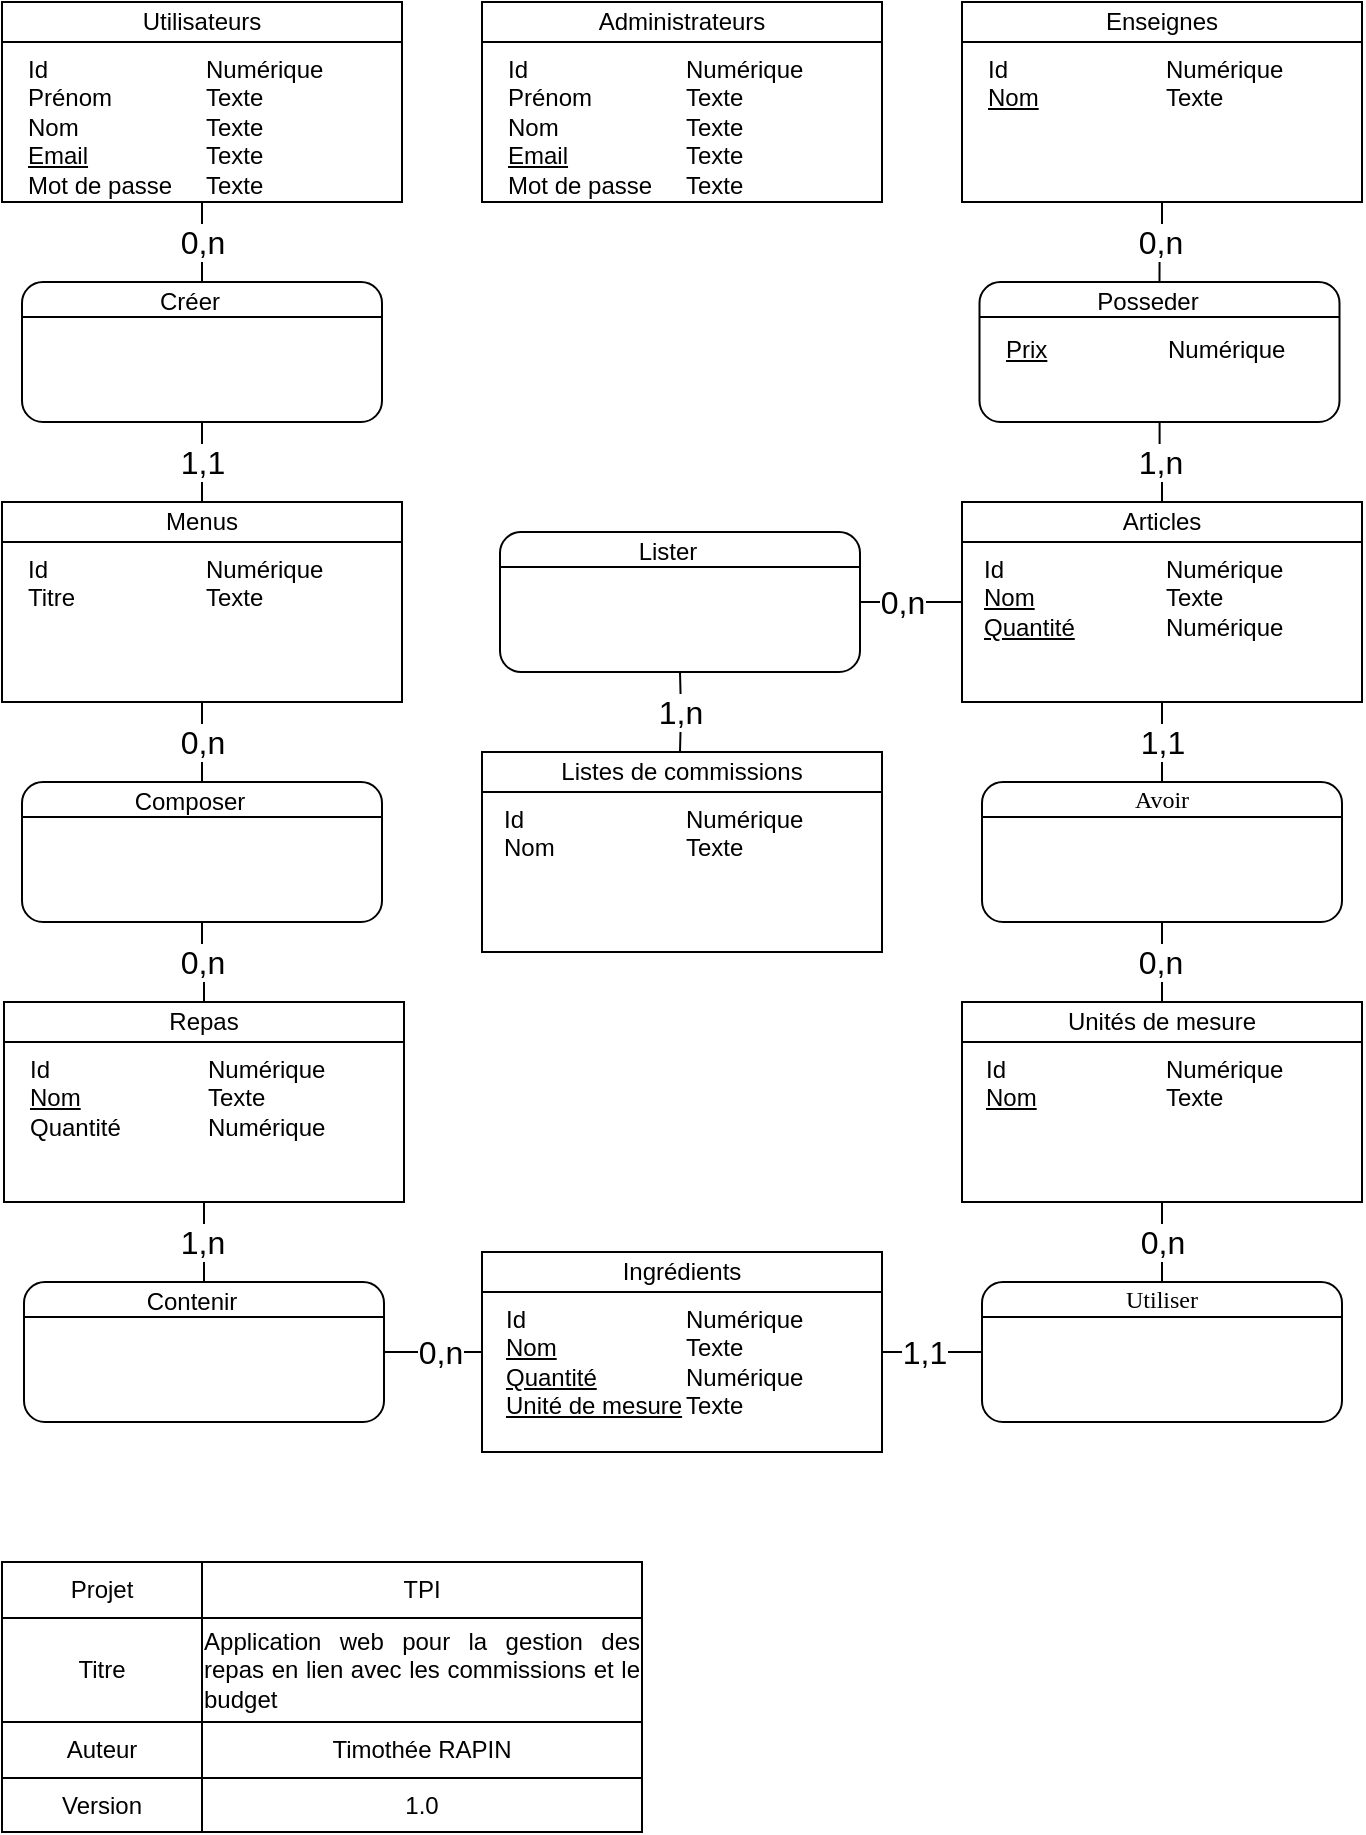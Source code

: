 <mxfile version="20.8.16" type="device"><diagram name="Page-1" id="2ca16b54-16f6-2749-3443-fa8db7711227"><mxGraphModel dx="1418" dy="828" grid="1" gridSize="10" guides="1" tooltips="1" connect="1" arrows="1" fold="1" page="1" pageScale="1" pageWidth="1100" pageHeight="850" background="#ffffff" math="0" shadow="0"><root><mxCell id="0"/><mxCell id="1" parent="0"/><mxCell id="T0Hc3pSAEqjk6suuljC6-1" value="" style="shape=table;html=1;whiteSpace=wrap;startSize=0;container=1;collapsible=0;childLayout=tableLayout;" parent="1" vertex="1"><mxGeometry x="40" y="800" width="320" height="135" as="geometry"/></mxCell><mxCell id="T0Hc3pSAEqjk6suuljC6-2" value="" style="shape=partialRectangle;html=1;whiteSpace=wrap;collapsible=0;dropTarget=0;pointerEvents=0;fillColor=none;top=0;left=0;bottom=0;right=0;points=[[0,0.5],[1,0.5]];portConstraint=eastwest;" parent="T0Hc3pSAEqjk6suuljC6-1" vertex="1"><mxGeometry width="320" height="28" as="geometry"/></mxCell><mxCell id="T0Hc3pSAEqjk6suuljC6-3" value="Projet" style="shape=partialRectangle;html=1;whiteSpace=wrap;connectable=0;overflow=hidden;fillColor=none;top=0;left=0;bottom=0;right=0;" parent="T0Hc3pSAEqjk6suuljC6-2" vertex="1"><mxGeometry width="100" height="28" as="geometry"><mxRectangle width="100" height="28" as="alternateBounds"/></mxGeometry></mxCell><mxCell id="T0Hc3pSAEqjk6suuljC6-4" value="TPI" style="shape=partialRectangle;html=1;whiteSpace=wrap;connectable=0;overflow=hidden;fillColor=none;top=0;left=0;bottom=0;right=0;" parent="T0Hc3pSAEqjk6suuljC6-2" vertex="1"><mxGeometry x="100" width="220" height="28" as="geometry"><mxRectangle width="220" height="28" as="alternateBounds"/></mxGeometry></mxCell><mxCell id="T0Hc3pSAEqjk6suuljC6-5" value="" style="shape=partialRectangle;html=1;whiteSpace=wrap;collapsible=0;dropTarget=0;pointerEvents=0;fillColor=none;top=0;left=0;bottom=0;right=0;points=[[0,0.5],[1,0.5]];portConstraint=eastwest;" parent="T0Hc3pSAEqjk6suuljC6-1" vertex="1"><mxGeometry y="28" width="320" height="52" as="geometry"/></mxCell><mxCell id="T0Hc3pSAEqjk6suuljC6-6" value="Titre" style="shape=partialRectangle;html=1;whiteSpace=wrap;connectable=0;overflow=hidden;fillColor=none;top=0;left=0;bottom=0;right=0;" parent="T0Hc3pSAEqjk6suuljC6-5" vertex="1"><mxGeometry width="100" height="52" as="geometry"><mxRectangle width="100" height="52" as="alternateBounds"/></mxGeometry></mxCell><mxCell id="T0Hc3pSAEqjk6suuljC6-7" value="&lt;div style=&quot;text-align: justify;&quot;&gt;&lt;span style=&quot;font-family: WordVisi_MSFontService, Arial, Arial_EmbeddedFont, Arial_MSFontService, sans-serif; background-color: initial;&quot;&gt;A&lt;/span&gt;&lt;span style=&quot;background-color: initial; font-family: WordVisi_MSFontService, Arial, Arial_EmbeddedFont, Arial_MSFontService, sans-serif;&quot;&gt;pplication web pour la gestion des repas en lien avec les commissions et le budget&lt;/span&gt;&lt;/div&gt;&lt;div style=&quot;text-align: justify;&quot;&gt;&lt;/div&gt;" style="shape=partialRectangle;html=1;whiteSpace=wrap;connectable=0;overflow=hidden;fillColor=none;top=0;left=0;bottom=0;right=0;" parent="T0Hc3pSAEqjk6suuljC6-5" vertex="1"><mxGeometry x="100" width="220" height="52" as="geometry"><mxRectangle width="220" height="52" as="alternateBounds"/></mxGeometry></mxCell><mxCell id="T0Hc3pSAEqjk6suuljC6-8" value="" style="shape=partialRectangle;html=1;whiteSpace=wrap;collapsible=0;dropTarget=0;pointerEvents=0;fillColor=none;top=0;left=0;bottom=0;right=0;points=[[0,0.5],[1,0.5]];portConstraint=eastwest;" parent="T0Hc3pSAEqjk6suuljC6-1" vertex="1"><mxGeometry y="80" width="320" height="28" as="geometry"/></mxCell><mxCell id="T0Hc3pSAEqjk6suuljC6-9" value="Auteur" style="shape=partialRectangle;html=1;whiteSpace=wrap;connectable=0;overflow=hidden;fillColor=none;top=0;left=0;bottom=0;right=0;" parent="T0Hc3pSAEqjk6suuljC6-8" vertex="1"><mxGeometry width="100" height="28" as="geometry"><mxRectangle width="100" height="28" as="alternateBounds"/></mxGeometry></mxCell><mxCell id="T0Hc3pSAEqjk6suuljC6-10" value="Timothée RAPIN" style="shape=partialRectangle;html=1;whiteSpace=wrap;connectable=0;overflow=hidden;fillColor=none;top=0;left=0;bottom=0;right=0;" parent="T0Hc3pSAEqjk6suuljC6-8" vertex="1"><mxGeometry x="100" width="220" height="28" as="geometry"><mxRectangle width="220" height="28" as="alternateBounds"/></mxGeometry></mxCell><mxCell id="T0Hc3pSAEqjk6suuljC6-11" value="" style="shape=partialRectangle;html=1;whiteSpace=wrap;collapsible=0;dropTarget=0;pointerEvents=0;fillColor=none;top=0;left=0;bottom=0;right=0;points=[[0,0.5],[1,0.5]];portConstraint=eastwest;" parent="T0Hc3pSAEqjk6suuljC6-1" vertex="1"><mxGeometry y="108" width="320" height="27" as="geometry"/></mxCell><mxCell id="T0Hc3pSAEqjk6suuljC6-12" value="Version" style="shape=partialRectangle;html=1;whiteSpace=wrap;connectable=0;overflow=hidden;fillColor=none;top=0;left=0;bottom=0;right=0;" parent="T0Hc3pSAEqjk6suuljC6-11" vertex="1"><mxGeometry width="100" height="27" as="geometry"><mxRectangle width="100" height="27" as="alternateBounds"/></mxGeometry></mxCell><mxCell id="T0Hc3pSAEqjk6suuljC6-13" value="1.0" style="shape=partialRectangle;html=1;whiteSpace=wrap;connectable=0;overflow=hidden;fillColor=none;top=0;left=0;bottom=0;right=0;" parent="T0Hc3pSAEqjk6suuljC6-11" vertex="1"><mxGeometry x="100" width="220" height="27" as="geometry"><mxRectangle width="220" height="27" as="alternateBounds"/></mxGeometry></mxCell><mxCell id="aRJiCMAHgyl49m0SlckX-1" value="&lt;div style=&quot;box-sizing: border-box ; width: 100% ; padding: 2px&quot;&gt;&lt;br&gt;&lt;/div&gt;" style="verticalAlign=top;align=center;overflow=fill;html=1;rounded=0;shadow=0;comic=0;labelBackgroundColor=none;strokeColor=#000000;strokeWidth=1;fillColor=#ffffff;fontFamily=Verdana;fontSize=12;fontColor=#000000;" parent="1" vertex="1"><mxGeometry x="40" y="20" width="200" height="100" as="geometry"/></mxCell><mxCell id="aRJiCMAHgyl49m0SlckX-2" value="Utilisateurs" style="rounded=0;whiteSpace=wrap;html=1;" parent="1" vertex="1"><mxGeometry x="40" y="20" width="200" height="20" as="geometry"/></mxCell><mxCell id="aRJiCMAHgyl49m0SlckX-3" value="Id&lt;br style=&quot;border-color: var(--border-color);&quot;&gt;Prénom&lt;br style=&quot;border-color: var(--border-color);&quot;&gt;Nom&lt;br style=&quot;border-color: var(--border-color);&quot;&gt;&lt;u style=&quot;border-color: var(--border-color);&quot;&gt;Email&lt;/u&gt;&lt;br style=&quot;border-color: var(--border-color);&quot;&gt;Mot de passe" style="text;html=1;strokeColor=none;fillColor=none;align=left;verticalAlign=top;whiteSpace=wrap;rounded=0;" parent="1" vertex="1"><mxGeometry x="51" y="40" width="90" height="60" as="geometry"/></mxCell><mxCell id="aRJiCMAHgyl49m0SlckX-4" value="Numérique&lt;br style=&quot;border-color: var(--border-color);&quot;&gt;Texte&lt;br style=&quot;border-color: var(--border-color);&quot;&gt;Texte&lt;br style=&quot;border-color: var(--border-color);&quot;&gt;Texte&lt;br style=&quot;border-color: var(--border-color);&quot;&gt;Texte" style="text;html=1;strokeColor=none;fillColor=none;align=left;verticalAlign=top;whiteSpace=wrap;rounded=0;" parent="1" vertex="1"><mxGeometry x="140" y="40" width="100" height="50" as="geometry"/></mxCell><mxCell id="aRJiCMAHgyl49m0SlckX-5" value="&lt;div style=&quot;box-sizing: border-box ; width: 100% ; padding: 2px&quot;&gt;&lt;br&gt;&lt;/div&gt;" style="verticalAlign=top;align=center;overflow=fill;html=1;rounded=0;shadow=0;comic=0;labelBackgroundColor=none;strokeColor=#000000;strokeWidth=1;fillColor=#ffffff;fontFamily=Verdana;fontSize=12;fontColor=#000000;" parent="1" vertex="1"><mxGeometry x="280" y="20" width="200" height="100" as="geometry"/></mxCell><mxCell id="aRJiCMAHgyl49m0SlckX-6" value="Administrateurs" style="rounded=0;whiteSpace=wrap;html=1;" parent="1" vertex="1"><mxGeometry x="280" y="20" width="200" height="20" as="geometry"/></mxCell><mxCell id="aRJiCMAHgyl49m0SlckX-7" value="Id&lt;br style=&quot;border-color: var(--border-color);&quot;&gt;Prénom&lt;br style=&quot;border-color: var(--border-color);&quot;&gt;Nom&lt;br style=&quot;border-color: var(--border-color);&quot;&gt;&lt;u style=&quot;border-color: var(--border-color);&quot;&gt;Email&lt;/u&gt;&lt;br style=&quot;border-color: var(--border-color);&quot;&gt;Mot de passe" style="text;html=1;strokeColor=none;fillColor=none;align=left;verticalAlign=top;whiteSpace=wrap;rounded=0;" parent="1" vertex="1"><mxGeometry x="291" y="40" width="90" height="60" as="geometry"/></mxCell><mxCell id="aRJiCMAHgyl49m0SlckX-8" value="Numérique&lt;br style=&quot;border-color: var(--border-color);&quot;&gt;Texte&lt;br style=&quot;border-color: var(--border-color);&quot;&gt;Texte&lt;br style=&quot;border-color: var(--border-color);&quot;&gt;Texte&lt;br style=&quot;border-color: var(--border-color);&quot;&gt;Texte" style="text;html=1;strokeColor=none;fillColor=none;align=left;verticalAlign=top;whiteSpace=wrap;rounded=0;" parent="1" vertex="1"><mxGeometry x="380" y="40" width="100" height="50" as="geometry"/></mxCell><mxCell id="aRJiCMAHgyl49m0SlckX-9" value="&lt;div style=&quot;box-sizing: border-box ; width: 100% ; padding: 2px&quot;&gt;&lt;br&gt;&lt;/div&gt;" style="verticalAlign=top;align=center;overflow=fill;html=1;rounded=0;shadow=0;comic=0;labelBackgroundColor=none;strokeColor=#000000;strokeWidth=1;fillColor=#ffffff;fontFamily=Verdana;fontSize=12;fontColor=#000000;" parent="1" vertex="1"><mxGeometry x="40" y="270" width="200" height="100" as="geometry"/></mxCell><mxCell id="aRJiCMAHgyl49m0SlckX-10" value="Menus" style="rounded=0;whiteSpace=wrap;html=1;" parent="1" vertex="1"><mxGeometry x="40" y="270" width="200" height="20" as="geometry"/></mxCell><mxCell id="aRJiCMAHgyl49m0SlckX-11" value="Id&lt;br&gt;Titre" style="text;html=1;strokeColor=none;fillColor=none;align=left;verticalAlign=top;whiteSpace=wrap;rounded=0;" parent="1" vertex="1"><mxGeometry x="51" y="290" width="90" height="60" as="geometry"/></mxCell><mxCell id="aRJiCMAHgyl49m0SlckX-12" value="Numérique&lt;br&gt;Texte" style="text;html=1;strokeColor=none;fillColor=none;align=left;verticalAlign=top;whiteSpace=wrap;rounded=0;" parent="1" vertex="1"><mxGeometry x="140" y="290" width="100" height="50" as="geometry"/></mxCell><mxCell id="aRJiCMAHgyl49m0SlckX-23" style="edgeStyle=orthogonalEdgeStyle;html=1;labelBackgroundColor=none;startArrow=none;endArrow=none;fontFamily=Verdana;fontSize=12;align=left;entryX=0.5;entryY=0;entryDx=0;entryDy=0;startFill=0;endFill=0;rounded=0;exitX=0.5;exitY=1;exitDx=0;exitDy=0;" parent="1" source="aRJiCMAHgyl49m0SlckX-1" target="aRJiCMAHgyl49m0SlckX-25" edge="1"><mxGeometry relative="1" as="geometry"><mxPoint x="290" y="345" as="targetPoint"/><mxPoint x="140" y="120" as="sourcePoint"/></mxGeometry></mxCell><mxCell id="aRJiCMAHgyl49m0SlckX-24" value="0,n" style="text;html=1;resizable=0;points=[];align=center;verticalAlign=middle;labelBackgroundColor=#ffffff;direction=south;fontSize=16;" parent="aRJiCMAHgyl49m0SlckX-23" vertex="1" connectable="0"><mxGeometry x="-0.77" y="-1" relative="1" as="geometry"><mxPoint x="1" y="15" as="offset"/></mxGeometry></mxCell><mxCell id="aRJiCMAHgyl49m0SlckX-25" value="&lt;div style=&quot;box-sizing: border-box ; width: 100% ; padding: 2px&quot;&gt;&lt;br&gt;&lt;/div&gt;" style="verticalAlign=top;align=center;overflow=fill;html=1;rounded=1;shadow=0;comic=0;labelBackgroundColor=none;strokeColor=#000000;strokeWidth=1;fillColor=#ffffff;fontFamily=Verdana;fontSize=12;fontColor=#000000;" parent="1" vertex="1"><mxGeometry x="50" y="160" width="180" height="70" as="geometry"/></mxCell><mxCell id="aRJiCMAHgyl49m0SlckX-26" value="" style="edgeStyle=orthogonalEdgeStyle;rounded=0;orthogonalLoop=1;jettySize=auto;html=1;startArrow=none;startFill=0;endArrow=none;endFill=0;exitX=0.5;exitY=0;exitDx=0;exitDy=0;" parent="1" source="aRJiCMAHgyl49m0SlckX-9" target="aRJiCMAHgyl49m0SlckX-25" edge="1"><mxGeometry relative="1" as="geometry"><mxPoint x="560" y="340" as="sourcePoint"/></mxGeometry></mxCell><mxCell id="aRJiCMAHgyl49m0SlckX-27" value="1,1" style="text;html=1;resizable=0;points=[];align=center;verticalAlign=middle;labelBackgroundColor=#ffffff;fontSize=16;" parent="aRJiCMAHgyl49m0SlckX-26" vertex="1" connectable="0"><mxGeometry x="-0.646" relative="1" as="geometry"><mxPoint y="-13" as="offset"/></mxGeometry></mxCell><mxCell id="aRJiCMAHgyl49m0SlckX-30" value="" style="endArrow=none;html=1;entryX=1;entryY=0.25;entryDx=0;entryDy=0;exitX=0;exitY=0.25;exitDx=0;exitDy=0;" parent="1" source="aRJiCMAHgyl49m0SlckX-25" target="aRJiCMAHgyl49m0SlckX-25" edge="1"><mxGeometry width="50" height="50" relative="1" as="geometry"><mxPoint x="-230" y="310" as="sourcePoint"/><mxPoint x="-180" y="260" as="targetPoint"/></mxGeometry></mxCell><mxCell id="aRJiCMAHgyl49m0SlckX-31" value="Créer" style="text;html=1;strokeColor=none;fillColor=none;align=center;verticalAlign=middle;whiteSpace=wrap;rounded=0;" parent="1" vertex="1"><mxGeometry x="74" y="160" width="120" height="20" as="geometry"/></mxCell><mxCell id="hW3bfnnG4_40cVBDpzVv-1" value="&lt;div style=&quot;box-sizing: border-box ; width: 100% ; padding: 2px&quot;&gt;&lt;br&gt;&lt;/div&gt;" style="verticalAlign=top;align=center;overflow=fill;html=1;rounded=0;shadow=0;comic=0;labelBackgroundColor=none;strokeColor=#000000;strokeWidth=1;fillColor=#ffffff;fontFamily=Verdana;fontSize=12;fontColor=#000000;" parent="1" vertex="1"><mxGeometry x="520" y="270" width="200" height="100" as="geometry"/></mxCell><mxCell id="hW3bfnnG4_40cVBDpzVv-2" value="Articles" style="rounded=0;whiteSpace=wrap;html=1;" parent="1" vertex="1"><mxGeometry x="520" y="270" width="200" height="20" as="geometry"/></mxCell><mxCell id="hW3bfnnG4_40cVBDpzVv-3" value="Id&lt;br style=&quot;border-color: var(--border-color);&quot;&gt;&lt;u&gt;Nom&lt;br&gt;Quantité&lt;br&gt;&lt;/u&gt;" style="text;html=1;strokeColor=none;fillColor=none;align=left;verticalAlign=top;whiteSpace=wrap;rounded=0;" parent="1" vertex="1"><mxGeometry x="529" y="290" width="92" height="60" as="geometry"/></mxCell><mxCell id="hW3bfnnG4_40cVBDpzVv-4" value="Numérique&lt;br style=&quot;border-color: var(--border-color);&quot;&gt;Texte&lt;br style=&quot;border-color: var(--border-color);&quot;&gt;Numérique" style="text;html=1;strokeColor=none;fillColor=none;align=left;verticalAlign=top;whiteSpace=wrap;rounded=0;" parent="1" vertex="1"><mxGeometry x="620" y="290" width="100" height="50" as="geometry"/></mxCell><mxCell id="hW3bfnnG4_40cVBDpzVv-5" value="&lt;div style=&quot;box-sizing: border-box ; width: 100% ; padding: 2px&quot;&gt;&lt;br&gt;&lt;/div&gt;" style="verticalAlign=top;align=center;overflow=fill;html=1;rounded=0;shadow=0;comic=0;labelBackgroundColor=none;strokeColor=#000000;strokeWidth=1;fillColor=#ffffff;fontFamily=Verdana;fontSize=12;fontColor=#000000;" parent="1" vertex="1"><mxGeometry x="520" y="20" width="200" height="100" as="geometry"/></mxCell><mxCell id="hW3bfnnG4_40cVBDpzVv-6" value="Enseignes" style="rounded=0;whiteSpace=wrap;html=1;" parent="1" vertex="1"><mxGeometry x="520" y="20" width="200" height="20" as="geometry"/></mxCell><mxCell id="hW3bfnnG4_40cVBDpzVv-7" value="Id&lt;br style=&quot;border-color: var(--border-color);&quot;&gt;&lt;u&gt;Nom&lt;br&gt;&lt;/u&gt;" style="text;html=1;strokeColor=none;fillColor=none;align=left;verticalAlign=top;whiteSpace=wrap;rounded=0;" parent="1" vertex="1"><mxGeometry x="531" y="40" width="90" height="60" as="geometry"/></mxCell><mxCell id="hW3bfnnG4_40cVBDpzVv-8" value="Numérique&lt;br style=&quot;border-color: var(--border-color);&quot;&gt;Texte" style="text;html=1;strokeColor=none;fillColor=none;align=left;verticalAlign=top;whiteSpace=wrap;rounded=0;" parent="1" vertex="1"><mxGeometry x="620" y="40" width="100" height="50" as="geometry"/></mxCell><mxCell id="hW3bfnnG4_40cVBDpzVv-9" value="&lt;div style=&quot;box-sizing: border-box ; width: 100% ; padding: 2px&quot;&gt;&lt;br&gt;&lt;/div&gt;" style="verticalAlign=top;align=center;overflow=fill;html=1;rounded=0;shadow=0;comic=0;labelBackgroundColor=none;strokeColor=#000000;strokeWidth=1;fillColor=#ffffff;fontFamily=Verdana;fontSize=12;fontColor=#000000;" parent="1" vertex="1"><mxGeometry x="280" y="645" width="200" height="100" as="geometry"/></mxCell><mxCell id="hW3bfnnG4_40cVBDpzVv-10" value="Ingrédients" style="rounded=0;whiteSpace=wrap;html=1;" parent="1" vertex="1"><mxGeometry x="280" y="645" width="200" height="20" as="geometry"/></mxCell><mxCell id="hW3bfnnG4_40cVBDpzVv-11" value="Id&lt;br style=&quot;border-color: var(--border-color);&quot;&gt;&lt;u&gt;Nom&lt;br&gt;Quantité&lt;br&gt;Unité de mesure&lt;br&gt;&lt;/u&gt;" style="text;html=1;strokeColor=none;fillColor=none;align=left;verticalAlign=top;whiteSpace=wrap;rounded=0;" parent="1" vertex="1"><mxGeometry x="290" y="665" width="91" height="60" as="geometry"/></mxCell><mxCell id="hW3bfnnG4_40cVBDpzVv-12" value="Numérique&lt;br style=&quot;border-color: var(--border-color);&quot;&gt;Texte&lt;br style=&quot;border-color: var(--border-color);&quot;&gt;Numérique&lt;br&gt;Texte" style="text;html=1;strokeColor=none;fillColor=none;align=left;verticalAlign=top;whiteSpace=wrap;rounded=0;" parent="1" vertex="1"><mxGeometry x="380" y="665" width="100" height="50" as="geometry"/></mxCell><mxCell id="hW3bfnnG4_40cVBDpzVv-13" value="&lt;div style=&quot;box-sizing: border-box ; width: 100% ; padding: 2px&quot;&gt;&lt;br&gt;&lt;/div&gt;" style="verticalAlign=top;align=center;overflow=fill;html=1;rounded=0;shadow=0;comic=0;labelBackgroundColor=none;strokeColor=#000000;strokeWidth=1;fillColor=#ffffff;fontFamily=Verdana;fontSize=12;fontColor=#000000;" parent="1" vertex="1"><mxGeometry x="41" y="520" width="200" height="100" as="geometry"/></mxCell><mxCell id="hW3bfnnG4_40cVBDpzVv-14" value="Repas" style="rounded=0;whiteSpace=wrap;html=1;" parent="1" vertex="1"><mxGeometry x="41" y="520" width="200" height="20" as="geometry"/></mxCell><mxCell id="hW3bfnnG4_40cVBDpzVv-15" value="Id&lt;br style=&quot;border-color: var(--border-color);&quot;&gt;&lt;u&gt;Nom&lt;/u&gt;&lt;br&gt;Quantité" style="text;html=1;strokeColor=none;fillColor=none;align=left;verticalAlign=top;whiteSpace=wrap;rounded=0;" parent="1" vertex="1"><mxGeometry x="52" y="540" width="90" height="60" as="geometry"/></mxCell><mxCell id="hW3bfnnG4_40cVBDpzVv-16" value="Numérique&lt;br style=&quot;border-color: var(--border-color);&quot;&gt;Texte&lt;br style=&quot;border-color: var(--border-color);&quot;&gt;Numérique" style="text;html=1;strokeColor=none;fillColor=none;align=left;verticalAlign=top;whiteSpace=wrap;rounded=0;" parent="1" vertex="1"><mxGeometry x="141" y="540" width="100" height="50" as="geometry"/></mxCell><mxCell id="hW3bfnnG4_40cVBDpzVv-17" style="edgeStyle=orthogonalEdgeStyle;html=1;labelBackgroundColor=none;startArrow=none;endArrow=none;fontFamily=Verdana;fontSize=12;align=left;entryX=0.5;entryY=0;entryDx=0;entryDy=0;startFill=0;endFill=0;rounded=0;exitX=0.5;exitY=1;exitDx=0;exitDy=0;" parent="1" source="aRJiCMAHgyl49m0SlckX-9" target="hW3bfnnG4_40cVBDpzVv-19" edge="1"><mxGeometry relative="1" as="geometry"><mxPoint x="291" y="670" as="targetPoint"/><mxPoint x="150" y="460" as="sourcePoint"/></mxGeometry></mxCell><mxCell id="hW3bfnnG4_40cVBDpzVv-18" value="0,n" style="text;html=1;resizable=0;points=[];align=center;verticalAlign=middle;labelBackgroundColor=#ffffff;direction=south;fontSize=16;" parent="hW3bfnnG4_40cVBDpzVv-17" vertex="1" connectable="0"><mxGeometry x="-0.77" y="-1" relative="1" as="geometry"><mxPoint x="1" y="15" as="offset"/></mxGeometry></mxCell><mxCell id="hW3bfnnG4_40cVBDpzVv-19" value="&lt;div style=&quot;box-sizing: border-box ; width: 100% ; padding: 2px&quot;&gt;&lt;br&gt;&lt;/div&gt;" style="verticalAlign=top;align=center;overflow=fill;html=1;rounded=1;shadow=0;comic=0;labelBackgroundColor=none;strokeColor=#000000;strokeWidth=1;fillColor=#ffffff;fontFamily=Verdana;fontSize=12;fontColor=#000000;" parent="1" vertex="1"><mxGeometry x="50" y="410" width="180" height="70" as="geometry"/></mxCell><mxCell id="hW3bfnnG4_40cVBDpzVv-20" value="" style="edgeStyle=orthogonalEdgeStyle;rounded=0;orthogonalLoop=1;jettySize=auto;html=1;startArrow=none;startFill=0;endArrow=none;endFill=0;exitX=0.5;exitY=0;exitDx=0;exitDy=0;" parent="1" source="hW3bfnnG4_40cVBDpzVv-14" target="hW3bfnnG4_40cVBDpzVv-19" edge="1"><mxGeometry relative="1" as="geometry"><mxPoint x="141" y="650" as="sourcePoint"/></mxGeometry></mxCell><mxCell id="hW3bfnnG4_40cVBDpzVv-21" value="0,n" style="text;html=1;resizable=0;points=[];align=center;verticalAlign=middle;labelBackgroundColor=#ffffff;fontSize=16;" parent="hW3bfnnG4_40cVBDpzVv-20" vertex="1" connectable="0"><mxGeometry x="-0.646" relative="1" as="geometry"><mxPoint x="-1" y="-13" as="offset"/></mxGeometry></mxCell><mxCell id="hW3bfnnG4_40cVBDpzVv-22" value="" style="endArrow=none;html=1;entryX=1;entryY=0.25;entryDx=0;entryDy=0;exitX=0;exitY=0.25;exitDx=0;exitDy=0;" parent="1" source="hW3bfnnG4_40cVBDpzVv-19" target="hW3bfnnG4_40cVBDpzVv-19" edge="1"><mxGeometry width="50" height="50" relative="1" as="geometry"><mxPoint x="-230" y="560" as="sourcePoint"/><mxPoint x="-180" y="510" as="targetPoint"/></mxGeometry></mxCell><mxCell id="hW3bfnnG4_40cVBDpzVv-23" value="Composer" style="text;html=1;strokeColor=none;fillColor=none;align=center;verticalAlign=middle;whiteSpace=wrap;rounded=0;" parent="1" vertex="1"><mxGeometry x="74" y="410" width="120" height="20" as="geometry"/></mxCell><mxCell id="hW3bfnnG4_40cVBDpzVv-24" style="edgeStyle=orthogonalEdgeStyle;html=1;labelBackgroundColor=none;startArrow=none;endArrow=none;fontFamily=Verdana;fontSize=12;align=left;entryX=0.5;entryY=0;entryDx=0;entryDy=0;startFill=0;endFill=0;rounded=0;exitX=0.5;exitY=1;exitDx=0;exitDy=0;" parent="1" source="hW3bfnnG4_40cVBDpzVv-13" target="hW3bfnnG4_40cVBDpzVv-26" edge="1"><mxGeometry relative="1" as="geometry"><mxPoint x="560" y="845" as="targetPoint"/><mxPoint x="409" y="620" as="sourcePoint"/></mxGeometry></mxCell><mxCell id="hW3bfnnG4_40cVBDpzVv-25" value="1,n" style="text;html=1;resizable=0;points=[];align=center;verticalAlign=middle;labelBackgroundColor=#ffffff;direction=south;fontSize=16;" parent="hW3bfnnG4_40cVBDpzVv-24" vertex="1" connectable="0"><mxGeometry x="-0.77" y="-1" relative="1" as="geometry"><mxPoint y="15" as="offset"/></mxGeometry></mxCell><mxCell id="hW3bfnnG4_40cVBDpzVv-26" value="&lt;div style=&quot;box-sizing: border-box ; width: 100% ; padding: 2px&quot;&gt;&lt;br&gt;&lt;/div&gt;" style="verticalAlign=top;align=center;overflow=fill;html=1;rounded=1;shadow=0;comic=0;labelBackgroundColor=none;strokeColor=#000000;strokeWidth=1;fillColor=#ffffff;fontFamily=Verdana;fontSize=12;fontColor=#000000;" parent="1" vertex="1"><mxGeometry x="51" y="660" width="180" height="70" as="geometry"/></mxCell><mxCell id="hW3bfnnG4_40cVBDpzVv-27" value="" style="edgeStyle=orthogonalEdgeStyle;rounded=0;orthogonalLoop=1;jettySize=auto;html=1;startArrow=none;startFill=0;endArrow=none;endFill=0;exitX=0;exitY=0.5;exitDx=0;exitDy=0;entryX=1;entryY=0.5;entryDx=0;entryDy=0;" parent="1" source="hW3bfnnG4_40cVBDpzVv-9" target="hW3bfnnG4_40cVBDpzVv-26" edge="1"><mxGeometry relative="1" as="geometry"><mxPoint x="409" y="825" as="sourcePoint"/></mxGeometry></mxCell><mxCell id="hW3bfnnG4_40cVBDpzVv-28" value="0,n" style="text;html=1;resizable=0;points=[];align=center;verticalAlign=middle;labelBackgroundColor=#ffffff;fontSize=16;" parent="hW3bfnnG4_40cVBDpzVv-27" vertex="1" connectable="0"><mxGeometry x="-0.646" relative="1" as="geometry"><mxPoint x="-13" as="offset"/></mxGeometry></mxCell><mxCell id="hW3bfnnG4_40cVBDpzVv-29" value="" style="endArrow=none;html=1;entryX=1;entryY=0.25;entryDx=0;entryDy=0;exitX=0;exitY=0.25;exitDx=0;exitDy=0;" parent="1" source="hW3bfnnG4_40cVBDpzVv-26" target="hW3bfnnG4_40cVBDpzVv-26" edge="1"><mxGeometry width="50" height="50" relative="1" as="geometry"><mxPoint x="-229" y="810" as="sourcePoint"/><mxPoint x="-179" y="760" as="targetPoint"/></mxGeometry></mxCell><mxCell id="hW3bfnnG4_40cVBDpzVv-30" value="Contenir" style="text;html=1;strokeColor=none;fillColor=none;align=center;verticalAlign=middle;whiteSpace=wrap;rounded=0;" parent="1" vertex="1"><mxGeometry x="75" y="660" width="120" height="20" as="geometry"/></mxCell><mxCell id="hW3bfnnG4_40cVBDpzVv-31" style="edgeStyle=orthogonalEdgeStyle;html=1;labelBackgroundColor=none;startArrow=none;endArrow=none;fontFamily=Verdana;fontSize=12;align=left;entryX=0.5;entryY=0;entryDx=0;entryDy=0;startFill=0;endFill=0;rounded=0;exitX=0.5;exitY=1;exitDx=0;exitDy=0;" parent="1" source="hW3bfnnG4_40cVBDpzVv-5" target="hW3bfnnG4_40cVBDpzVv-33" edge="1"><mxGeometry relative="1" as="geometry"><mxPoint x="771" y="345" as="targetPoint"/><mxPoint x="600" y="140" as="sourcePoint"/></mxGeometry></mxCell><mxCell id="hW3bfnnG4_40cVBDpzVv-32" value="0,n" style="text;html=1;resizable=0;points=[];align=center;verticalAlign=middle;labelBackgroundColor=#ffffff;direction=south;fontSize=16;" parent="hW3bfnnG4_40cVBDpzVv-31" vertex="1" connectable="0"><mxGeometry x="-0.77" y="-1" relative="1" as="geometry"><mxPoint y="15" as="offset"/></mxGeometry></mxCell><mxCell id="hW3bfnnG4_40cVBDpzVv-33" value="&lt;div style=&quot;box-sizing: border-box ; width: 100% ; padding: 2px&quot;&gt;&lt;br&gt;&lt;/div&gt;" style="verticalAlign=top;align=center;overflow=fill;html=1;rounded=1;shadow=0;comic=0;labelBackgroundColor=none;strokeColor=#000000;strokeWidth=1;fillColor=#ffffff;fontFamily=Verdana;fontSize=12;fontColor=#000000;" parent="1" vertex="1"><mxGeometry x="528.75" y="160" width="180" height="70" as="geometry"/></mxCell><mxCell id="hW3bfnnG4_40cVBDpzVv-34" value="" style="edgeStyle=orthogonalEdgeStyle;rounded=0;orthogonalLoop=1;jettySize=auto;html=1;startArrow=none;startFill=0;endArrow=none;endFill=0;exitX=0.5;exitY=0;exitDx=0;exitDy=0;" parent="1" source="hW3bfnnG4_40cVBDpzVv-2" target="hW3bfnnG4_40cVBDpzVv-33" edge="1"><mxGeometry relative="1" as="geometry"><mxPoint x="621" y="325" as="sourcePoint"/></mxGeometry></mxCell><mxCell id="hW3bfnnG4_40cVBDpzVv-35" value="1,n" style="text;html=1;resizable=0;points=[];align=center;verticalAlign=middle;labelBackgroundColor=#ffffff;fontSize=16;" parent="hW3bfnnG4_40cVBDpzVv-34" vertex="1" connectable="0"><mxGeometry x="-0.646" relative="1" as="geometry"><mxPoint x="-1" y="-13" as="offset"/></mxGeometry></mxCell><mxCell id="hW3bfnnG4_40cVBDpzVv-36" value="" style="endArrow=none;html=1;entryX=1;entryY=0.25;entryDx=0;entryDy=0;exitX=0;exitY=0.25;exitDx=0;exitDy=0;" parent="1" source="hW3bfnnG4_40cVBDpzVv-33" target="hW3bfnnG4_40cVBDpzVv-33" edge="1"><mxGeometry width="50" height="50" relative="1" as="geometry"><mxPoint x="248.75" y="310" as="sourcePoint"/><mxPoint x="298.75" y="260" as="targetPoint"/></mxGeometry></mxCell><mxCell id="hW3bfnnG4_40cVBDpzVv-37" value="Posseder" style="text;html=1;strokeColor=none;fillColor=none;align=center;verticalAlign=middle;whiteSpace=wrap;rounded=0;" parent="1" vertex="1"><mxGeometry x="552.75" y="160" width="120" height="20" as="geometry"/></mxCell><mxCell id="hW3bfnnG4_40cVBDpzVv-38" value="&lt;u&gt;Prix&lt;/u&gt;" style="text;html=1;strokeColor=none;fillColor=none;align=left;verticalAlign=top;whiteSpace=wrap;rounded=0;" parent="1" vertex="1"><mxGeometry x="540" y="180" width="90" height="60" as="geometry"/></mxCell><mxCell id="hW3bfnnG4_40cVBDpzVv-39" value="Numérique" style="text;html=1;strokeColor=none;fillColor=none;align=left;verticalAlign=top;whiteSpace=wrap;rounded=0;" parent="1" vertex="1"><mxGeometry x="621" y="180" width="100" height="50" as="geometry"/></mxCell><mxCell id="hW3bfnnG4_40cVBDpzVv-40" value="&lt;div style=&quot;box-sizing: border-box ; width: 100% ; padding: 2px&quot;&gt;&lt;br&gt;&lt;/div&gt;" style="verticalAlign=top;align=center;overflow=fill;html=1;rounded=0;shadow=0;comic=0;labelBackgroundColor=none;strokeColor=#000000;strokeWidth=1;fillColor=#ffffff;fontFamily=Verdana;fontSize=12;fontColor=#000000;" parent="1" vertex="1"><mxGeometry x="520" y="520" width="200" height="100" as="geometry"/></mxCell><mxCell id="hW3bfnnG4_40cVBDpzVv-41" value="Unités de mesure" style="rounded=0;whiteSpace=wrap;html=1;" parent="1" vertex="1"><mxGeometry x="520" y="520" width="200" height="20" as="geometry"/></mxCell><mxCell id="hW3bfnnG4_40cVBDpzVv-42" value="Id&lt;br style=&quot;border-color: var(--border-color);&quot;&gt;&lt;u&gt;Nom&lt;br&gt;&lt;/u&gt;" style="text;html=1;strokeColor=none;fillColor=none;align=left;verticalAlign=top;whiteSpace=wrap;rounded=0;" parent="1" vertex="1"><mxGeometry x="530" y="540" width="91" height="60" as="geometry"/></mxCell><mxCell id="hW3bfnnG4_40cVBDpzVv-43" value="Numérique&lt;br style=&quot;border-color: var(--border-color);&quot;&gt;Texte" style="text;html=1;strokeColor=none;fillColor=none;align=left;verticalAlign=top;whiteSpace=wrap;rounded=0;" parent="1" vertex="1"><mxGeometry x="620" y="540" width="100" height="50" as="geometry"/></mxCell><mxCell id="hW3bfnnG4_40cVBDpzVv-44" style="edgeStyle=orthogonalEdgeStyle;html=1;labelBackgroundColor=none;startArrow=none;endArrow=none;fontFamily=Verdana;fontSize=12;align=left;entryX=0.5;entryY=0;entryDx=0;entryDy=0;startFill=0;endFill=0;rounded=0;exitX=0.5;exitY=1;exitDx=0;exitDy=0;" parent="1" source="hW3bfnnG4_40cVBDpzVv-1" target="hW3bfnnG4_40cVBDpzVv-46" edge="1"><mxGeometry relative="1" as="geometry"><mxPoint x="775.5" y="650" as="targetPoint"/><mxPoint x="625.5" y="425" as="sourcePoint"/></mxGeometry></mxCell><mxCell id="hW3bfnnG4_40cVBDpzVv-45" value="1,1" style="text;html=1;resizable=0;points=[];align=center;verticalAlign=middle;labelBackgroundColor=#ffffff;direction=south;fontSize=16;" parent="hW3bfnnG4_40cVBDpzVv-44" vertex="1" connectable="0"><mxGeometry x="-0.77" y="-1" relative="1" as="geometry"><mxPoint x="1" y="15" as="offset"/></mxGeometry></mxCell><mxCell id="hW3bfnnG4_40cVBDpzVv-46" value="&lt;div style=&quot;box-sizing: border-box ; width: 100% ; padding: 2px&quot;&gt;Avoir&lt;/div&gt;" style="verticalAlign=top;align=center;overflow=fill;html=1;rounded=1;shadow=0;comic=0;labelBackgroundColor=none;strokeColor=#000000;strokeWidth=1;fillColor=#ffffff;fontFamily=Verdana;fontSize=12;fontColor=#000000;" parent="1" vertex="1"><mxGeometry x="530" y="410" width="180" height="70" as="geometry"/></mxCell><mxCell id="hW3bfnnG4_40cVBDpzVv-47" value="" style="edgeStyle=orthogonalEdgeStyle;rounded=0;orthogonalLoop=1;jettySize=auto;html=1;startArrow=none;startFill=0;endArrow=none;endFill=0;exitX=0.5;exitY=0;exitDx=0;exitDy=0;" parent="1" source="hW3bfnnG4_40cVBDpzVv-41" target="hW3bfnnG4_40cVBDpzVv-46" edge="1"><mxGeometry relative="1" as="geometry"><mxPoint x="625.5" y="630" as="sourcePoint"/></mxGeometry></mxCell><mxCell id="hW3bfnnG4_40cVBDpzVv-48" value="0,n" style="text;html=1;resizable=0;points=[];align=center;verticalAlign=middle;labelBackgroundColor=#ffffff;fontSize=16;" parent="hW3bfnnG4_40cVBDpzVv-47" vertex="1" connectable="0"><mxGeometry x="-0.646" relative="1" as="geometry"><mxPoint x="-1" y="-13" as="offset"/></mxGeometry></mxCell><mxCell id="hW3bfnnG4_40cVBDpzVv-49" value="" style="endArrow=none;html=1;entryX=1;entryY=0.25;entryDx=0;entryDy=0;exitX=0;exitY=0.25;exitDx=0;exitDy=0;" parent="1" source="hW3bfnnG4_40cVBDpzVv-46" target="hW3bfnnG4_40cVBDpzVv-46" edge="1"><mxGeometry width="50" height="50" relative="1" as="geometry"><mxPoint x="249" y="560" as="sourcePoint"/><mxPoint x="299" y="510" as="targetPoint"/></mxGeometry></mxCell><mxCell id="hW3bfnnG4_40cVBDpzVv-51" style="edgeStyle=orthogonalEdgeStyle;html=1;labelBackgroundColor=none;startArrow=none;endArrow=none;fontFamily=Verdana;fontSize=12;align=left;entryX=0.5;entryY=0;entryDx=0;entryDy=0;startFill=0;endFill=0;rounded=0;exitX=0.5;exitY=1;exitDx=0;exitDy=0;" parent="1" source="hW3bfnnG4_40cVBDpzVv-40" target="hW3bfnnG4_40cVBDpzVv-53" edge="1"><mxGeometry relative="1" as="geometry"><mxPoint x="775.5" y="975" as="targetPoint"/><mxPoint x="621.0" y="750.0" as="sourcePoint"/></mxGeometry></mxCell><mxCell id="hW3bfnnG4_40cVBDpzVv-52" value="0,n" style="text;html=1;resizable=0;points=[];align=center;verticalAlign=middle;labelBackgroundColor=#ffffff;direction=south;fontSize=16;" parent="hW3bfnnG4_40cVBDpzVv-51" vertex="1" connectable="0"><mxGeometry x="-0.77" y="-1" relative="1" as="geometry"><mxPoint x="1" y="15" as="offset"/></mxGeometry></mxCell><mxCell id="hW3bfnnG4_40cVBDpzVv-53" value="&lt;div style=&quot;box-sizing: border-box ; width: 100% ; padding: 2px&quot;&gt;Utiliser&lt;/div&gt;" style="verticalAlign=top;align=center;overflow=fill;html=1;rounded=1;shadow=0;comic=0;labelBackgroundColor=none;strokeColor=#000000;strokeWidth=1;fillColor=#ffffff;fontFamily=Verdana;fontSize=12;fontColor=#000000;" parent="1" vertex="1"><mxGeometry x="530" y="660" width="180" height="70" as="geometry"/></mxCell><mxCell id="hW3bfnnG4_40cVBDpzVv-54" value="" style="edgeStyle=orthogonalEdgeStyle;rounded=0;orthogonalLoop=1;jettySize=auto;html=1;startArrow=none;startFill=0;endArrow=none;endFill=0;exitX=1;exitY=0.5;exitDx=0;exitDy=0;" parent="1" source="hW3bfnnG4_40cVBDpzVv-9" target="hW3bfnnG4_40cVBDpzVv-53" edge="1"><mxGeometry relative="1" as="geometry"><mxPoint x="510" y="870" as="sourcePoint"/></mxGeometry></mxCell><mxCell id="hW3bfnnG4_40cVBDpzVv-55" value="1,1" style="text;html=1;resizable=0;points=[];align=center;verticalAlign=middle;labelBackgroundColor=#ffffff;fontSize=16;" parent="hW3bfnnG4_40cVBDpzVv-54" vertex="1" connectable="0"><mxGeometry x="-0.646" relative="1" as="geometry"><mxPoint x="12" as="offset"/></mxGeometry></mxCell><mxCell id="hW3bfnnG4_40cVBDpzVv-56" value="" style="endArrow=none;html=1;entryX=1;entryY=0.25;entryDx=0;entryDy=0;exitX=0;exitY=0.25;exitDx=0;exitDy=0;" parent="1" source="hW3bfnnG4_40cVBDpzVv-53" target="hW3bfnnG4_40cVBDpzVv-53" edge="1"><mxGeometry width="50" height="50" relative="1" as="geometry"><mxPoint x="250" y="810" as="sourcePoint"/><mxPoint x="300" y="760" as="targetPoint"/></mxGeometry></mxCell><mxCell id="hW3bfnnG4_40cVBDpzVv-57" value="&lt;div style=&quot;box-sizing: border-box ; width: 100% ; padding: 2px&quot;&gt;&lt;br&gt;&lt;/div&gt;" style="verticalAlign=top;align=center;overflow=fill;html=1;rounded=0;shadow=0;comic=0;labelBackgroundColor=none;strokeColor=#000000;strokeWidth=1;fillColor=#ffffff;fontFamily=Verdana;fontSize=12;fontColor=#000000;" parent="1" vertex="1"><mxGeometry x="280" y="395" width="200" height="100" as="geometry"/></mxCell><mxCell id="hW3bfnnG4_40cVBDpzVv-58" value="Listes de commissions" style="rounded=0;whiteSpace=wrap;html=1;" parent="1" vertex="1"><mxGeometry x="280" y="395" width="200" height="20" as="geometry"/></mxCell><mxCell id="hW3bfnnG4_40cVBDpzVv-59" value="Id&lt;br style=&quot;border-color: var(--border-color);&quot;&gt;Nom" style="text;html=1;strokeColor=none;fillColor=none;align=left;verticalAlign=top;whiteSpace=wrap;rounded=0;" parent="1" vertex="1"><mxGeometry x="289" y="415" width="92" height="60" as="geometry"/></mxCell><mxCell id="hW3bfnnG4_40cVBDpzVv-60" value="Numérique&lt;br style=&quot;border-color: var(--border-color);&quot;&gt;Texte" style="text;html=1;strokeColor=none;fillColor=none;align=left;verticalAlign=top;whiteSpace=wrap;rounded=0;" parent="1" vertex="1"><mxGeometry x="380" y="415" width="100" height="50" as="geometry"/></mxCell><mxCell id="hW3bfnnG4_40cVBDpzVv-61" style="edgeStyle=orthogonalEdgeStyle;html=1;labelBackgroundColor=none;startArrow=none;endArrow=none;fontFamily=Verdana;fontSize=12;align=left;entryX=1;entryY=0.5;entryDx=0;entryDy=0;startFill=0;endFill=0;rounded=0;exitX=0;exitY=0.5;exitDx=0;exitDy=0;" parent="1" source="hW3bfnnG4_40cVBDpzVv-1" target="hW3bfnnG4_40cVBDpzVv-63" edge="1"><mxGeometry relative="1" as="geometry"><mxPoint x="529" y="470" as="targetPoint"/><mxPoint x="379" y="245" as="sourcePoint"/></mxGeometry></mxCell><mxCell id="hW3bfnnG4_40cVBDpzVv-62" value="0,n" style="text;html=1;resizable=0;points=[];align=center;verticalAlign=middle;labelBackgroundColor=#ffffff;direction=south;fontSize=16;" parent="hW3bfnnG4_40cVBDpzVv-61" vertex="1" connectable="0"><mxGeometry x="-0.77" y="-1" relative="1" as="geometry"><mxPoint x="-24" y="1" as="offset"/></mxGeometry></mxCell><mxCell id="hW3bfnnG4_40cVBDpzVv-63" value="&lt;div style=&quot;box-sizing: border-box ; width: 100% ; padding: 2px&quot;&gt;&lt;br&gt;&lt;/div&gt;" style="verticalAlign=top;align=center;overflow=fill;html=1;rounded=1;shadow=0;comic=0;labelBackgroundColor=none;strokeColor=#000000;strokeWidth=1;fillColor=#ffffff;fontFamily=Verdana;fontSize=12;fontColor=#000000;" parent="1" vertex="1"><mxGeometry x="289" y="285" width="180" height="70" as="geometry"/></mxCell><mxCell id="hW3bfnnG4_40cVBDpzVv-64" value="" style="edgeStyle=orthogonalEdgeStyle;rounded=0;orthogonalLoop=1;jettySize=auto;html=1;startArrow=none;startFill=0;endArrow=none;endFill=0;exitX=0.5;exitY=0;exitDx=0;exitDy=0;" parent="1" target="hW3bfnnG4_40cVBDpzVv-63" edge="1"><mxGeometry relative="1" as="geometry"><mxPoint x="379" y="395" as="sourcePoint"/></mxGeometry></mxCell><mxCell id="hW3bfnnG4_40cVBDpzVv-65" value="1,n" style="text;html=1;resizable=0;points=[];align=center;verticalAlign=middle;labelBackgroundColor=#ffffff;fontSize=16;" parent="hW3bfnnG4_40cVBDpzVv-64" vertex="1" connectable="0"><mxGeometry x="-0.646" relative="1" as="geometry"><mxPoint y="-13" as="offset"/></mxGeometry></mxCell><mxCell id="hW3bfnnG4_40cVBDpzVv-66" value="" style="endArrow=none;html=1;entryX=1;entryY=0.25;entryDx=0;entryDy=0;exitX=0;exitY=0.25;exitDx=0;exitDy=0;" parent="1" source="hW3bfnnG4_40cVBDpzVv-63" target="hW3bfnnG4_40cVBDpzVv-63" edge="1"><mxGeometry width="50" height="50" relative="1" as="geometry"><mxPoint x="9" y="435" as="sourcePoint"/><mxPoint x="59" y="385" as="targetPoint"/></mxGeometry></mxCell><mxCell id="hW3bfnnG4_40cVBDpzVv-67" value="Lister" style="text;html=1;strokeColor=none;fillColor=none;align=center;verticalAlign=middle;whiteSpace=wrap;rounded=0;" parent="1" vertex="1"><mxGeometry x="313" y="285" width="120" height="20" as="geometry"/></mxCell></root></mxGraphModel></diagram></mxfile>